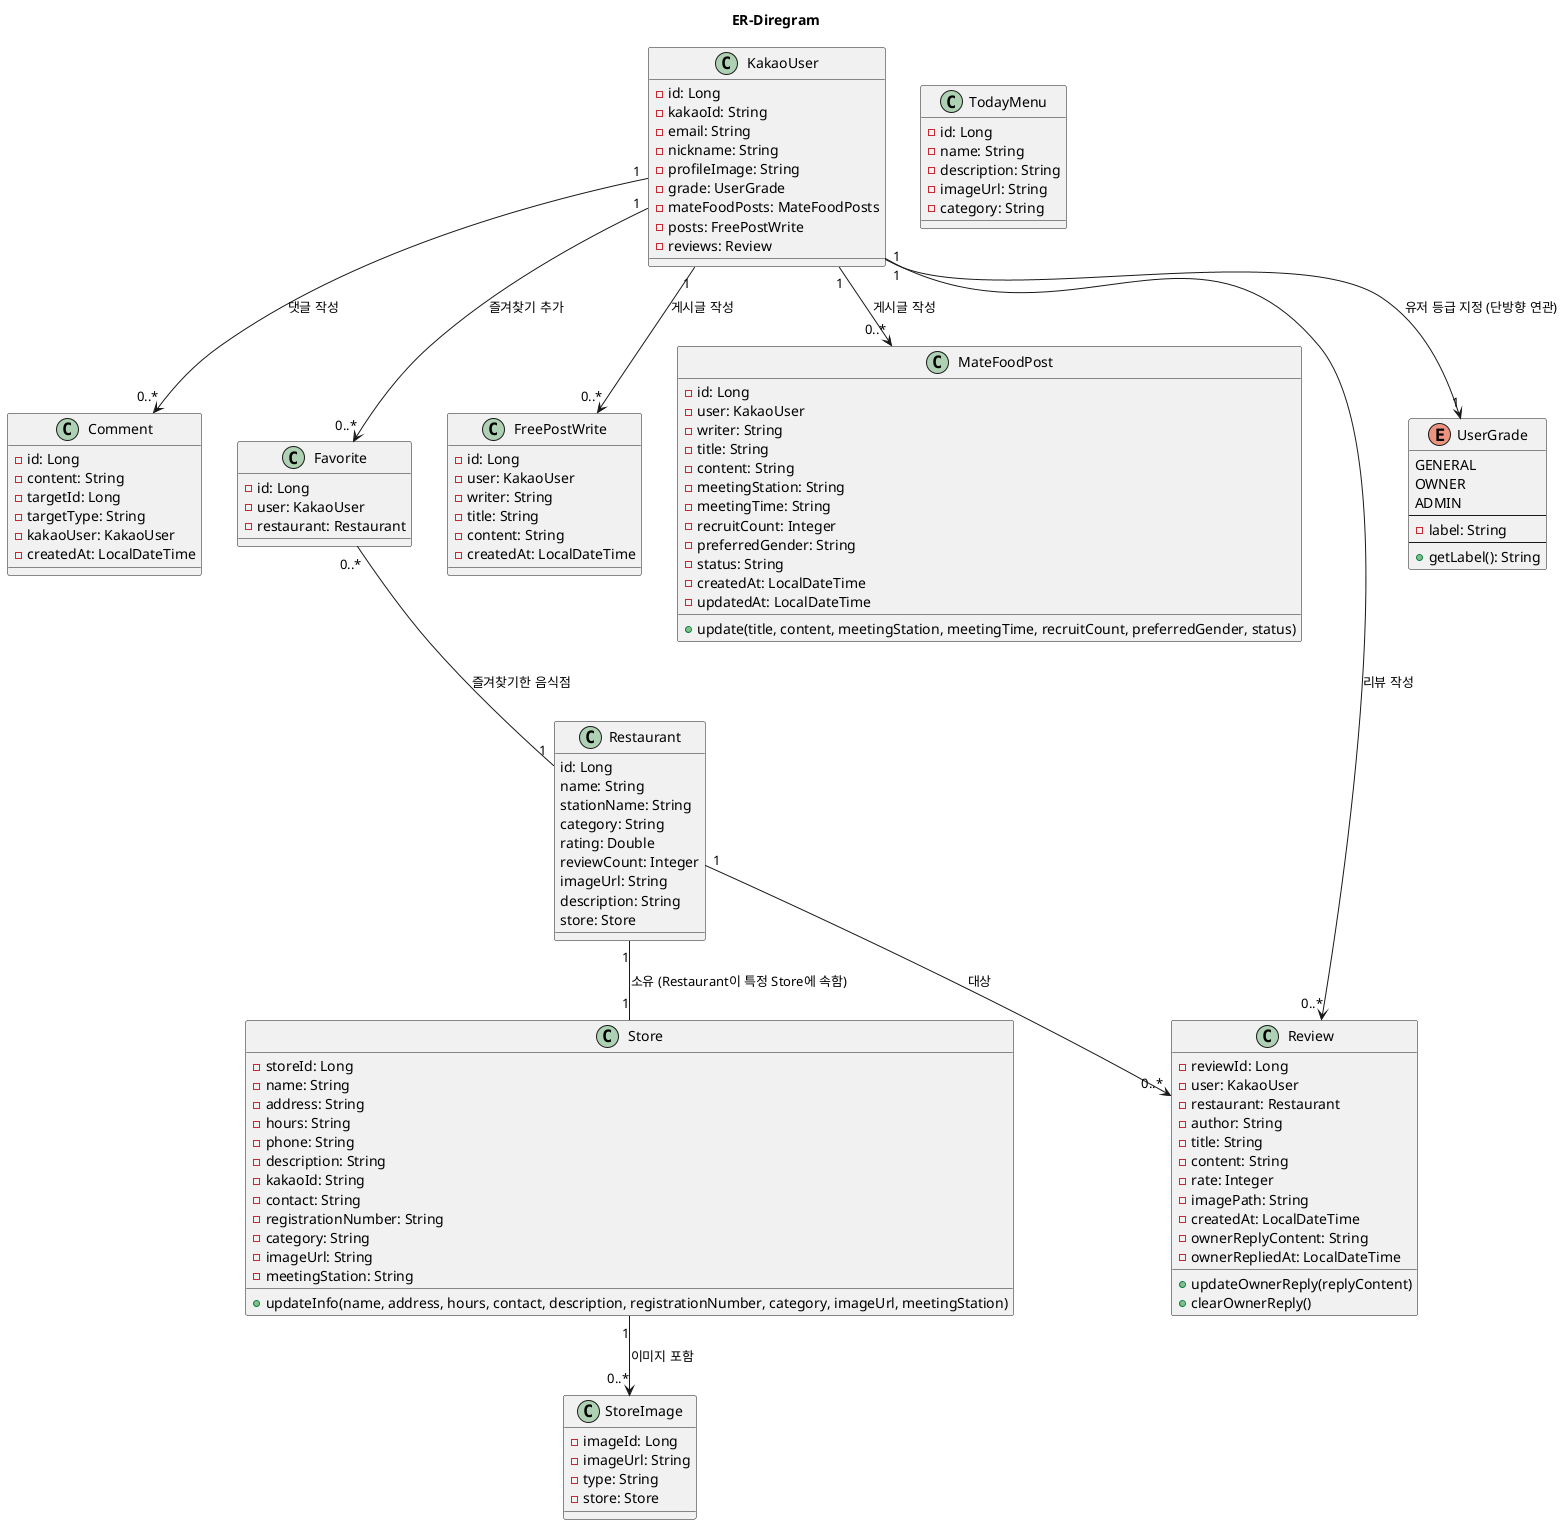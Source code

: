 @startuml
title "ER-Diregram"

' 클래스 선언
' Comment Entity
class Comment {
    - id: Long
    - content: String
    - targetId: Long
    - targetType: String
    - kakaoUser: KakaoUser
    - createdAt: LocalDateTime
}

' Favorite Entity
class Favorite {
    - id: Long
    - user: KakaoUser
    - restaurant: Restaurant
}

' FreePostWrite Entity
class FreePostWrite {
    - id: Long
    - user: KakaoUser
    - writer: String
    - title: String
    - content: String
    - createdAt: LocalDateTime
}

' KakaoUser Entity
class KakaoUser {
    - id: Long
    - kakaoId: String
    - email: String
    - nickname: String
    - profileImage: String
    - grade: UserGrade
    - mateFoodPosts: MateFoodPosts
    - posts: FreePostWrite
    - reviews: Review
}

' MateFoodPost Entity
class MateFoodPost {
    - id: Long
    - user: KakaoUser
    - writer: String
    - title: String
    - content: String
    - meetingStation: String
    - meetingTime: String
    - recruitCount: Integer
    - preferredGender: String
    - status: String
    - createdAt: LocalDateTime
    - updatedAt: LocalDateTime

    + update(title, content, meetingStation, meetingTime, recruitCount, preferredGender, status)
}

' Restaurant Entity
class Restaurant {
    id: Long
    name: String
    stationName: String
    category: String
    rating: Double
    reviewCount: Integer
    imageUrl: String
    description: String
    store: Store
}

' Review Entity
class Review {
    - reviewId: Long
    - user: KakaoUser
    - restaurant: Restaurant
    - author: String
    - title: String
    - content: String
    - rate: Integer
    - imagePath: String
    - createdAt: LocalDateTime
    - ownerReplyContent: String
    - ownerRepliedAt: LocalDateTime
    + updateOwnerReply(replyContent)
    + clearOwnerReply()
}

' Store Entity
class Store {
    - storeId: Long
    - name: String
    - address: String
    - hours: String
    - phone: String
    - description: String
    - kakaoId: String
    - contact: String
    - registrationNumber: String
    - category: String
    - imageUrl: String
    - meetingStation: String
    + updateInfo(name, address, hours, contact, description, registrationNumber, category, imageUrl, meetingStation)
}

' StoreImage Entity
class StoreImage {
    - imageId: Long
    - imageUrl: String
    - type: String
    - store: Store
}

' TodayMenu Entity
class TodayMenu {
    - id: Long
    - name: String
    - description: String
    - imageUrl: String
    - category: String
}

' UserGrade Enum
enum UserGrade {
    GENERAL
    OWNER
    ADMIN
    --
    - label: String
    --
    + getLabel(): String
}

' 이제 연결하기
' 1. KakaoUser와 관련된 관계
KakaoUser "1" --> "0..*" Comment : 댓글 작성
KakaoUser "1" --> "0..*" Favorite : 즐겨찾기 추가
KakaoUser "1" --> "0..*" FreePostWrite : 게시글 작성
KakaoUser "1" --> "0..*" MateFoodPost : 게시글 작성
KakaoUser "1" --> "0..*" Review : 리뷰 작성
KakaoUser "1" --> "1" UserGrade : 유저 등급 지정 (단방향 연관)

' 2. Favorite과 관련된 관계
Favorite "0..*" -- "1" Restaurant : 즐겨찾기한 음식점

' 3. Restaurant과 관련된 관계
Restaurant "1" -- "1" Store : 소유 (Restaurant이 특정 Store에 속함)
Restaurant "1" --> "0..*" Review : 대상

' 4. Store와 관련된 관계
Store "1" --> "0..*" StoreImage : 이미지 포함

' 5. Comment와 관련된 관계 (targetId/targetType은 일반적인 참조로 표현)
' Comment가 FreePostWrite나 MateFoodPost, Review 등 다양한 엔티티에 달릴 수 있으므로
' 명확한 ERD 관계보다는 일반적인 참조 필드로 표현하는 것이 좋습니다.
' 만약 특정 엔티티에만 달린다면 해당 엔티티와 Comment를 연결할 수 있습니다.
' 예: FreePostWrite "1" --> "0..*" Comment : 댓글

' 6. TodayMenu와 관련된 관계 (현재 독립적으로 보임, 특정 Store에 속하는지 등 관계 필요)
' 만약 TodayMenu가 Store에 속한다면:
' Store "1" --> "0..*" TodayMenu : 오늘의 메뉴


@enduml